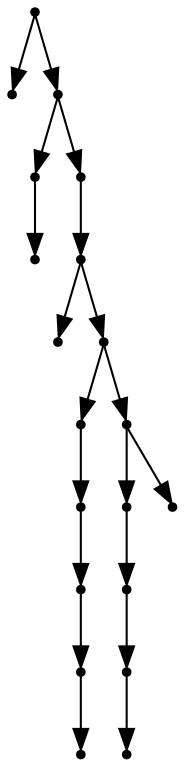 digraph {
  19 [shape=point];
  0 [shape=point];
  18 [shape=point];
  2 [shape=point];
  1 [shape=point];
  17 [shape=point];
  16 [shape=point];
  3 [shape=point];
  15 [shape=point];
  8 [shape=point];
  7 [shape=point];
  6 [shape=point];
  5 [shape=point];
  4 [shape=point];
  14 [shape=point];
  12 [shape=point];
  11 [shape=point];
  10 [shape=point];
  9 [shape=point];
  13 [shape=point];
19 -> 0;
19 -> 18;
18 -> 2;
2 -> 1;
18 -> 17;
17 -> 16;
16 -> 3;
16 -> 15;
15 -> 8;
8 -> 7;
7 -> 6;
6 -> 5;
5 -> 4;
15 -> 14;
14 -> 12;
12 -> 11;
11 -> 10;
10 -> 9;
14 -> 13;
}

